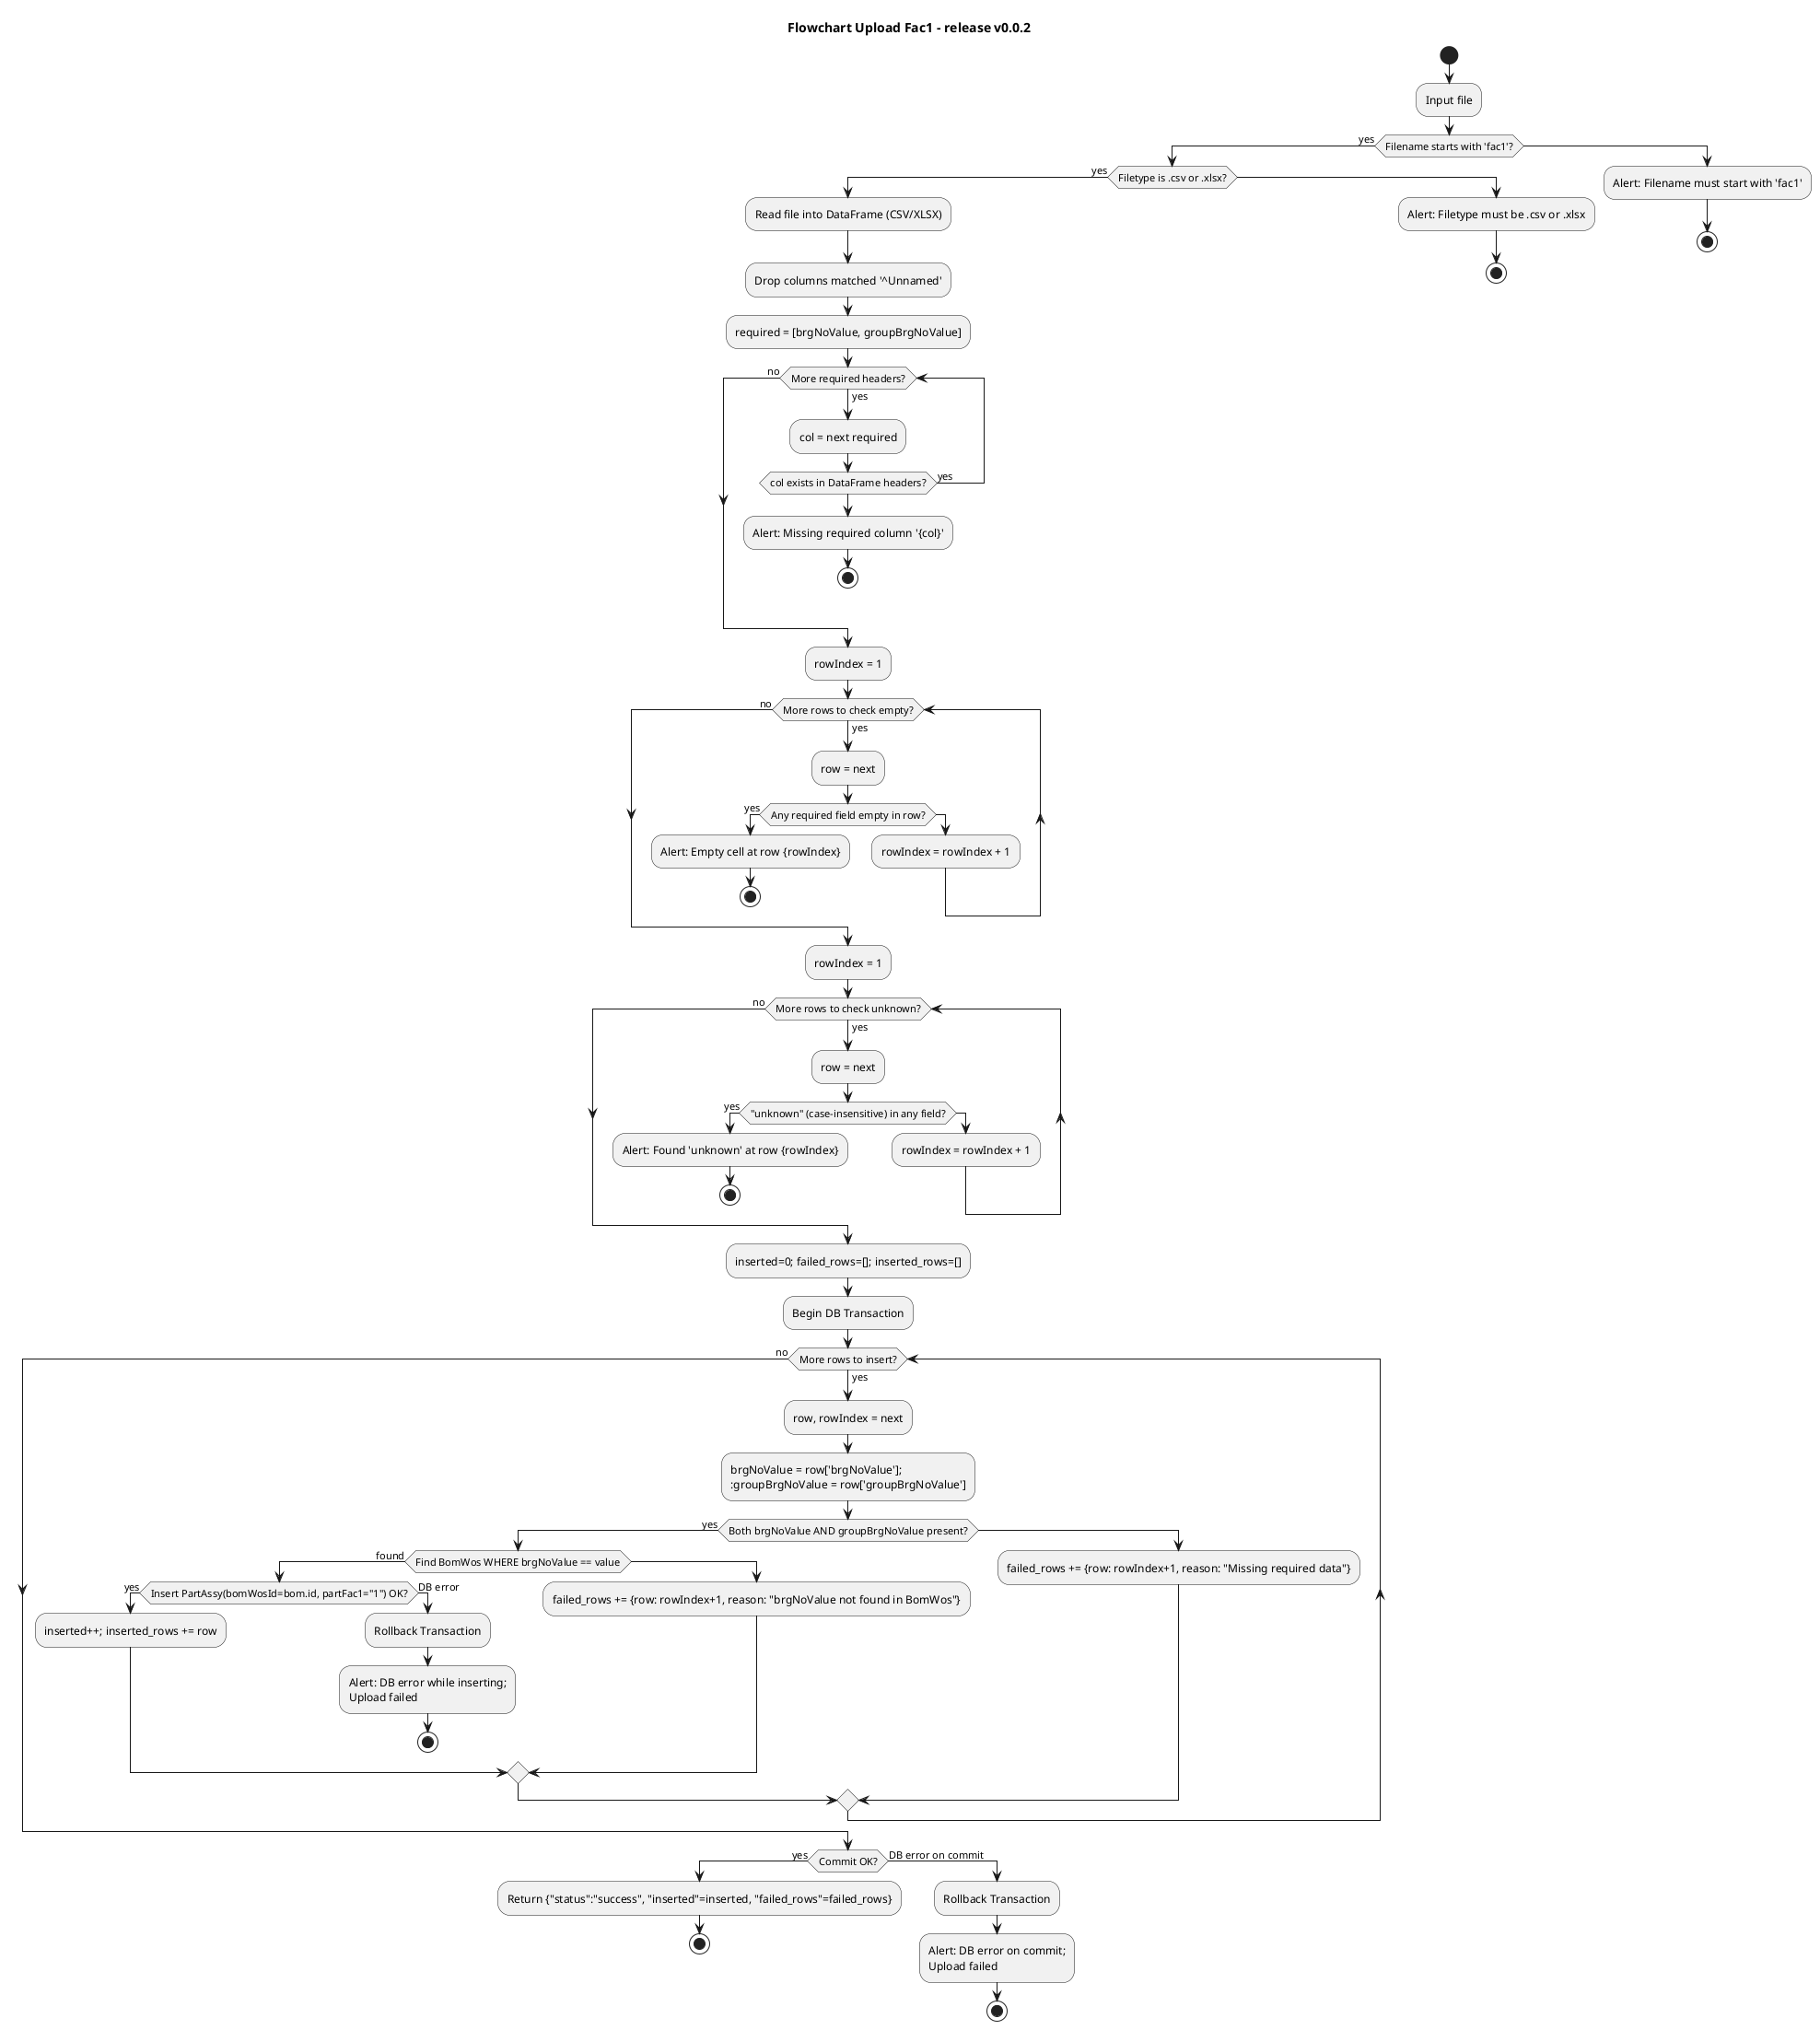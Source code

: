 @startuml
title Flowchart Upload Fac1 - release v0.0.2

start
:Input file;

if (Filename starts with 'fac1'?) then (yes)
  if (Filetype is .csv or .xlsx?) then (yes)
    :Read file into DataFrame (CSV/XLSX);
    :Drop columns matched '^Unnamed';

    ' -------- Header check (loop) --------
    :required = [brgNoValue, groupBrgNoValue];
    while (More required headers?) is (yes)
      :col = next required;
      if (col exists in DataFrame headers?) then (yes)
      else
        :Alert: Missing required column '{col}';
        stop
      endif
    endwhile (no)
    ' ------------------------------------

    ' -------- Empty check (loop) --------
    :rowIndex = 1;
    while (More rows to check empty?) is (yes)
      :row = next;
      if (Any required field empty in row?) then (yes)
        :Alert: Empty cell at row {rowIndex};
        stop
      else
        :rowIndex = rowIndex + 1;
      endif
    endwhile (no)
    ' ------------------------------------

    ' -------- Unknown check (loop) --------
    :rowIndex = 1;
    while (More rows to check unknown?) is (yes)
      :row = next;
      if ("unknown" (case-insensitive) in any field?) then (yes)
        :Alert: Found 'unknown' at row {rowIndex};
        stop
      else
        :rowIndex = rowIndex + 1;
      endif
    endwhile (no)
    ' -------------------------------------

    :inserted=0; failed_rows=[]; inserted_rows=[];
    :Begin DB Transaction;

    while (More rows to insert?) is (yes)
      :row, rowIndex = next;
      :brgNoValue = row['brgNoValue'];\n:groupBrgNoValue = row['groupBrgNoValue'];

      if (Both brgNoValue AND groupBrgNoValue present?) then (yes)
        if (Find BomWos WHERE brgNoValue == value) then (found)
          if (Insert PartAssy(bomWosId=bom.id, partFac1="1") OK?) then (yes)
            :inserted++; inserted_rows += row;
          else (DB error)
            :Rollback Transaction;
            :Alert: DB error while inserting;\nUpload failed;
            stop
          endif
        else
          :failed_rows += {row: rowIndex+1, reason: "brgNoValue not found in BomWos"};
          ' skip row
        endif
      else
        :failed_rows += {row: rowIndex+1, reason: "Missing required data"};
        ' skip row
      endif
    endwhile (no)

    if (Commit OK?) then (yes)
      :Return {"status":"success", "inserted"=inserted, "failed_rows"=failed_rows};
      stop
    else (DB error on commit)
      :Rollback Transaction;
      :Alert: DB error on commit;\nUpload failed;
      stop
    endif

  else
    :Alert: Filetype must be .csv or .xlsx;
    stop
  endif
else
  :Alert: Filename must start with 'fac1';
  stop
endif
@enduml
